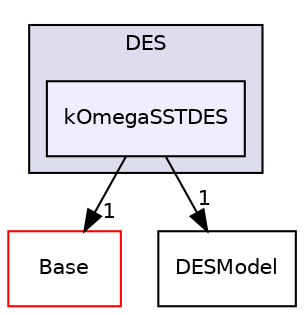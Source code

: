 digraph "src/TurbulenceModels/turbulenceModels/DES/kOmegaSSTDES" {
  bgcolor=transparent;
  compound=true
  node [ fontsize="10", fontname="Helvetica"];
  edge [ labelfontsize="10", labelfontname="Helvetica"];
  subgraph clusterdir_4c597e202e8b6e09c8ced0164b37938b {
    graph [ bgcolor="#ddddee", pencolor="black", label="DES" fontname="Helvetica", fontsize="10", URL="dir_4c597e202e8b6e09c8ced0164b37938b.html"]
  dir_5bc23c4a3ae70214712b264d0bbd322a [shape=box, label="kOmegaSSTDES", style="filled", fillcolor="#eeeeff", pencolor="black", URL="dir_5bc23c4a3ae70214712b264d0bbd322a.html"];
  }
  dir_3832ed45651eb26efa0c13129dbd5167 [shape=box label="Base" color="red" URL="dir_3832ed45651eb26efa0c13129dbd5167.html"];
  dir_f86a3d43150bae25571c6b1b18691303 [shape=box label="DESModel" URL="dir_f86a3d43150bae25571c6b1b18691303.html"];
  dir_5bc23c4a3ae70214712b264d0bbd322a->dir_3832ed45651eb26efa0c13129dbd5167 [headlabel="1", labeldistance=1.5 headhref="dir_004061_004032.html"];
  dir_5bc23c4a3ae70214712b264d0bbd322a->dir_f86a3d43150bae25571c6b1b18691303 [headlabel="1", labeldistance=1.5 headhref="dir_004061_004059.html"];
}
